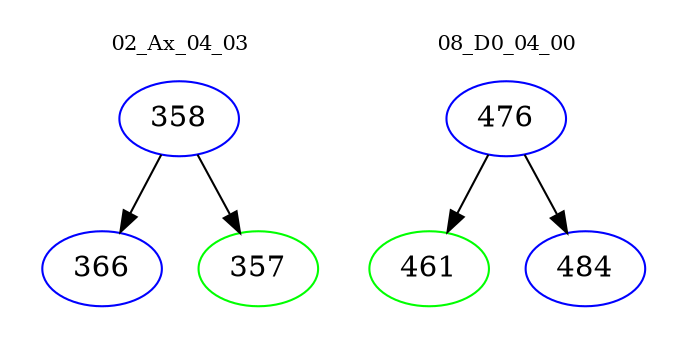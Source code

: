 digraph{
subgraph cluster_0 {
color = white
label = "02_Ax_04_03";
fontsize=10;
T0_358 [label="358", color="blue"]
T0_358 -> T0_366 [color="black"]
T0_366 [label="366", color="blue"]
T0_358 -> T0_357 [color="black"]
T0_357 [label="357", color="green"]
}
subgraph cluster_1 {
color = white
label = "08_D0_04_00";
fontsize=10;
T1_476 [label="476", color="blue"]
T1_476 -> T1_461 [color="black"]
T1_461 [label="461", color="green"]
T1_476 -> T1_484 [color="black"]
T1_484 [label="484", color="blue"]
}
}
